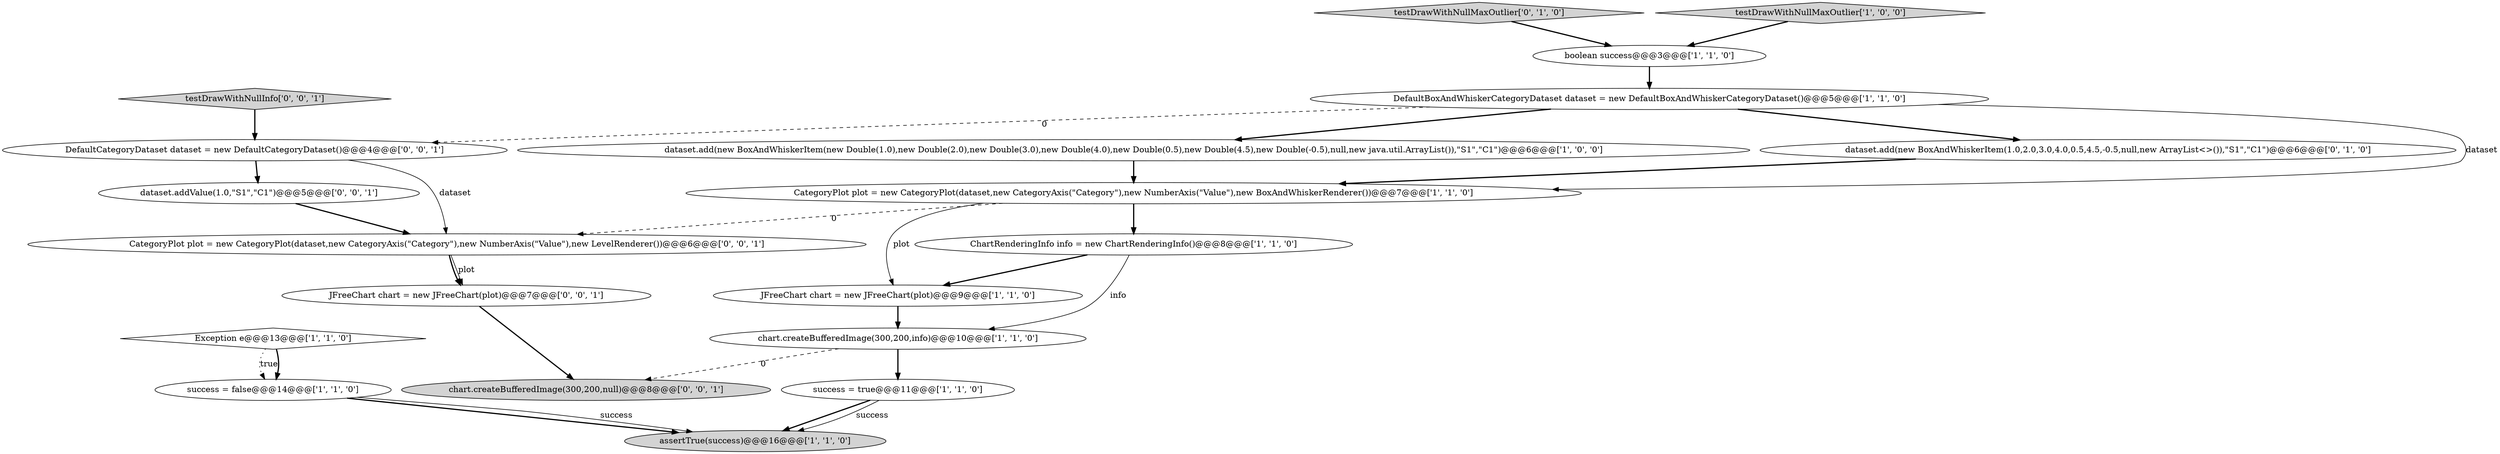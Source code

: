 digraph {
14 [style = filled, label = "JFreeChart chart = new JFreeChart(plot)@@@7@@@['0', '0', '1']", fillcolor = white, shape = ellipse image = "AAA0AAABBB3BBB"];
12 [style = filled, label = "testDrawWithNullMaxOutlier['0', '1', '0']", fillcolor = lightgray, shape = diamond image = "AAA0AAABBB2BBB"];
4 [style = filled, label = "dataset.add(new BoxAndWhiskerItem(new Double(1.0),new Double(2.0),new Double(3.0),new Double(4.0),new Double(0.5),new Double(4.5),new Double(-0.5),null,new java.util.ArrayList()),\"S1\",\"C1\")@@@6@@@['1', '0', '0']", fillcolor = white, shape = ellipse image = "AAA0AAABBB1BBB"];
1 [style = filled, label = "DefaultBoxAndWhiskerCategoryDataset dataset = new DefaultBoxAndWhiskerCategoryDataset()@@@5@@@['1', '1', '0']", fillcolor = white, shape = ellipse image = "AAA0AAABBB1BBB"];
19 [style = filled, label = "DefaultCategoryDataset dataset = new DefaultCategoryDataset()@@@4@@@['0', '0', '1']", fillcolor = white, shape = ellipse image = "AAA0AAABBB3BBB"];
10 [style = filled, label = "JFreeChart chart = new JFreeChart(plot)@@@9@@@['1', '1', '0']", fillcolor = white, shape = ellipse image = "AAA0AAABBB1BBB"];
9 [style = filled, label = "assertTrue(success)@@@16@@@['1', '1', '0']", fillcolor = lightgray, shape = ellipse image = "AAA0AAABBB1BBB"];
6 [style = filled, label = "success = false@@@14@@@['1', '1', '0']", fillcolor = white, shape = ellipse image = "AAA0AAABBB1BBB"];
13 [style = filled, label = "dataset.add(new BoxAndWhiskerItem(1.0,2.0,3.0,4.0,0.5,4.5,-0.5,null,new ArrayList<>()),\"S1\",\"C1\")@@@6@@@['0', '1', '0']", fillcolor = white, shape = ellipse image = "AAA0AAABBB2BBB"];
0 [style = filled, label = "boolean success@@@3@@@['1', '1', '0']", fillcolor = white, shape = ellipse image = "AAA0AAABBB1BBB"];
11 [style = filled, label = "success = true@@@11@@@['1', '1', '0']", fillcolor = white, shape = ellipse image = "AAA0AAABBB1BBB"];
2 [style = filled, label = "ChartRenderingInfo info = new ChartRenderingInfo()@@@8@@@['1', '1', '0']", fillcolor = white, shape = ellipse image = "AAA0AAABBB1BBB"];
16 [style = filled, label = "testDrawWithNullInfo['0', '0', '1']", fillcolor = lightgray, shape = diamond image = "AAA0AAABBB3BBB"];
17 [style = filled, label = "dataset.addValue(1.0,\"S1\",\"C1\")@@@5@@@['0', '0', '1']", fillcolor = white, shape = ellipse image = "AAA0AAABBB3BBB"];
15 [style = filled, label = "chart.createBufferedImage(300,200,null)@@@8@@@['0', '0', '1']", fillcolor = lightgray, shape = ellipse image = "AAA0AAABBB3BBB"];
3 [style = filled, label = "testDrawWithNullMaxOutlier['1', '0', '0']", fillcolor = lightgray, shape = diamond image = "AAA0AAABBB1BBB"];
8 [style = filled, label = "chart.createBufferedImage(300,200,info)@@@10@@@['1', '1', '0']", fillcolor = white, shape = ellipse image = "AAA0AAABBB1BBB"];
5 [style = filled, label = "Exception e@@@13@@@['1', '1', '0']", fillcolor = white, shape = diamond image = "AAA0AAABBB1BBB"];
18 [style = filled, label = "CategoryPlot plot = new CategoryPlot(dataset,new CategoryAxis(\"Category\"),new NumberAxis(\"Value\"),new LevelRenderer())@@@6@@@['0', '0', '1']", fillcolor = white, shape = ellipse image = "AAA0AAABBB3BBB"];
7 [style = filled, label = "CategoryPlot plot = new CategoryPlot(dataset,new CategoryAxis(\"Category\"),new NumberAxis(\"Value\"),new BoxAndWhiskerRenderer())@@@7@@@['1', '1', '0']", fillcolor = white, shape = ellipse image = "AAA0AAABBB1BBB"];
12->0 [style = bold, label=""];
13->7 [style = bold, label=""];
4->7 [style = bold, label=""];
16->19 [style = bold, label=""];
10->8 [style = bold, label=""];
11->9 [style = bold, label=""];
2->10 [style = bold, label=""];
2->8 [style = solid, label="info"];
7->2 [style = bold, label=""];
19->18 [style = solid, label="dataset"];
1->7 [style = solid, label="dataset"];
0->1 [style = bold, label=""];
6->9 [style = bold, label=""];
5->6 [style = dotted, label="true"];
8->11 [style = bold, label=""];
1->19 [style = dashed, label="0"];
18->14 [style = solid, label="plot"];
3->0 [style = bold, label=""];
19->17 [style = bold, label=""];
8->15 [style = dashed, label="0"];
1->4 [style = bold, label=""];
18->14 [style = bold, label=""];
14->15 [style = bold, label=""];
11->9 [style = solid, label="success"];
7->10 [style = solid, label="plot"];
5->6 [style = bold, label=""];
6->9 [style = solid, label="success"];
7->18 [style = dashed, label="0"];
1->13 [style = bold, label=""];
17->18 [style = bold, label=""];
}

